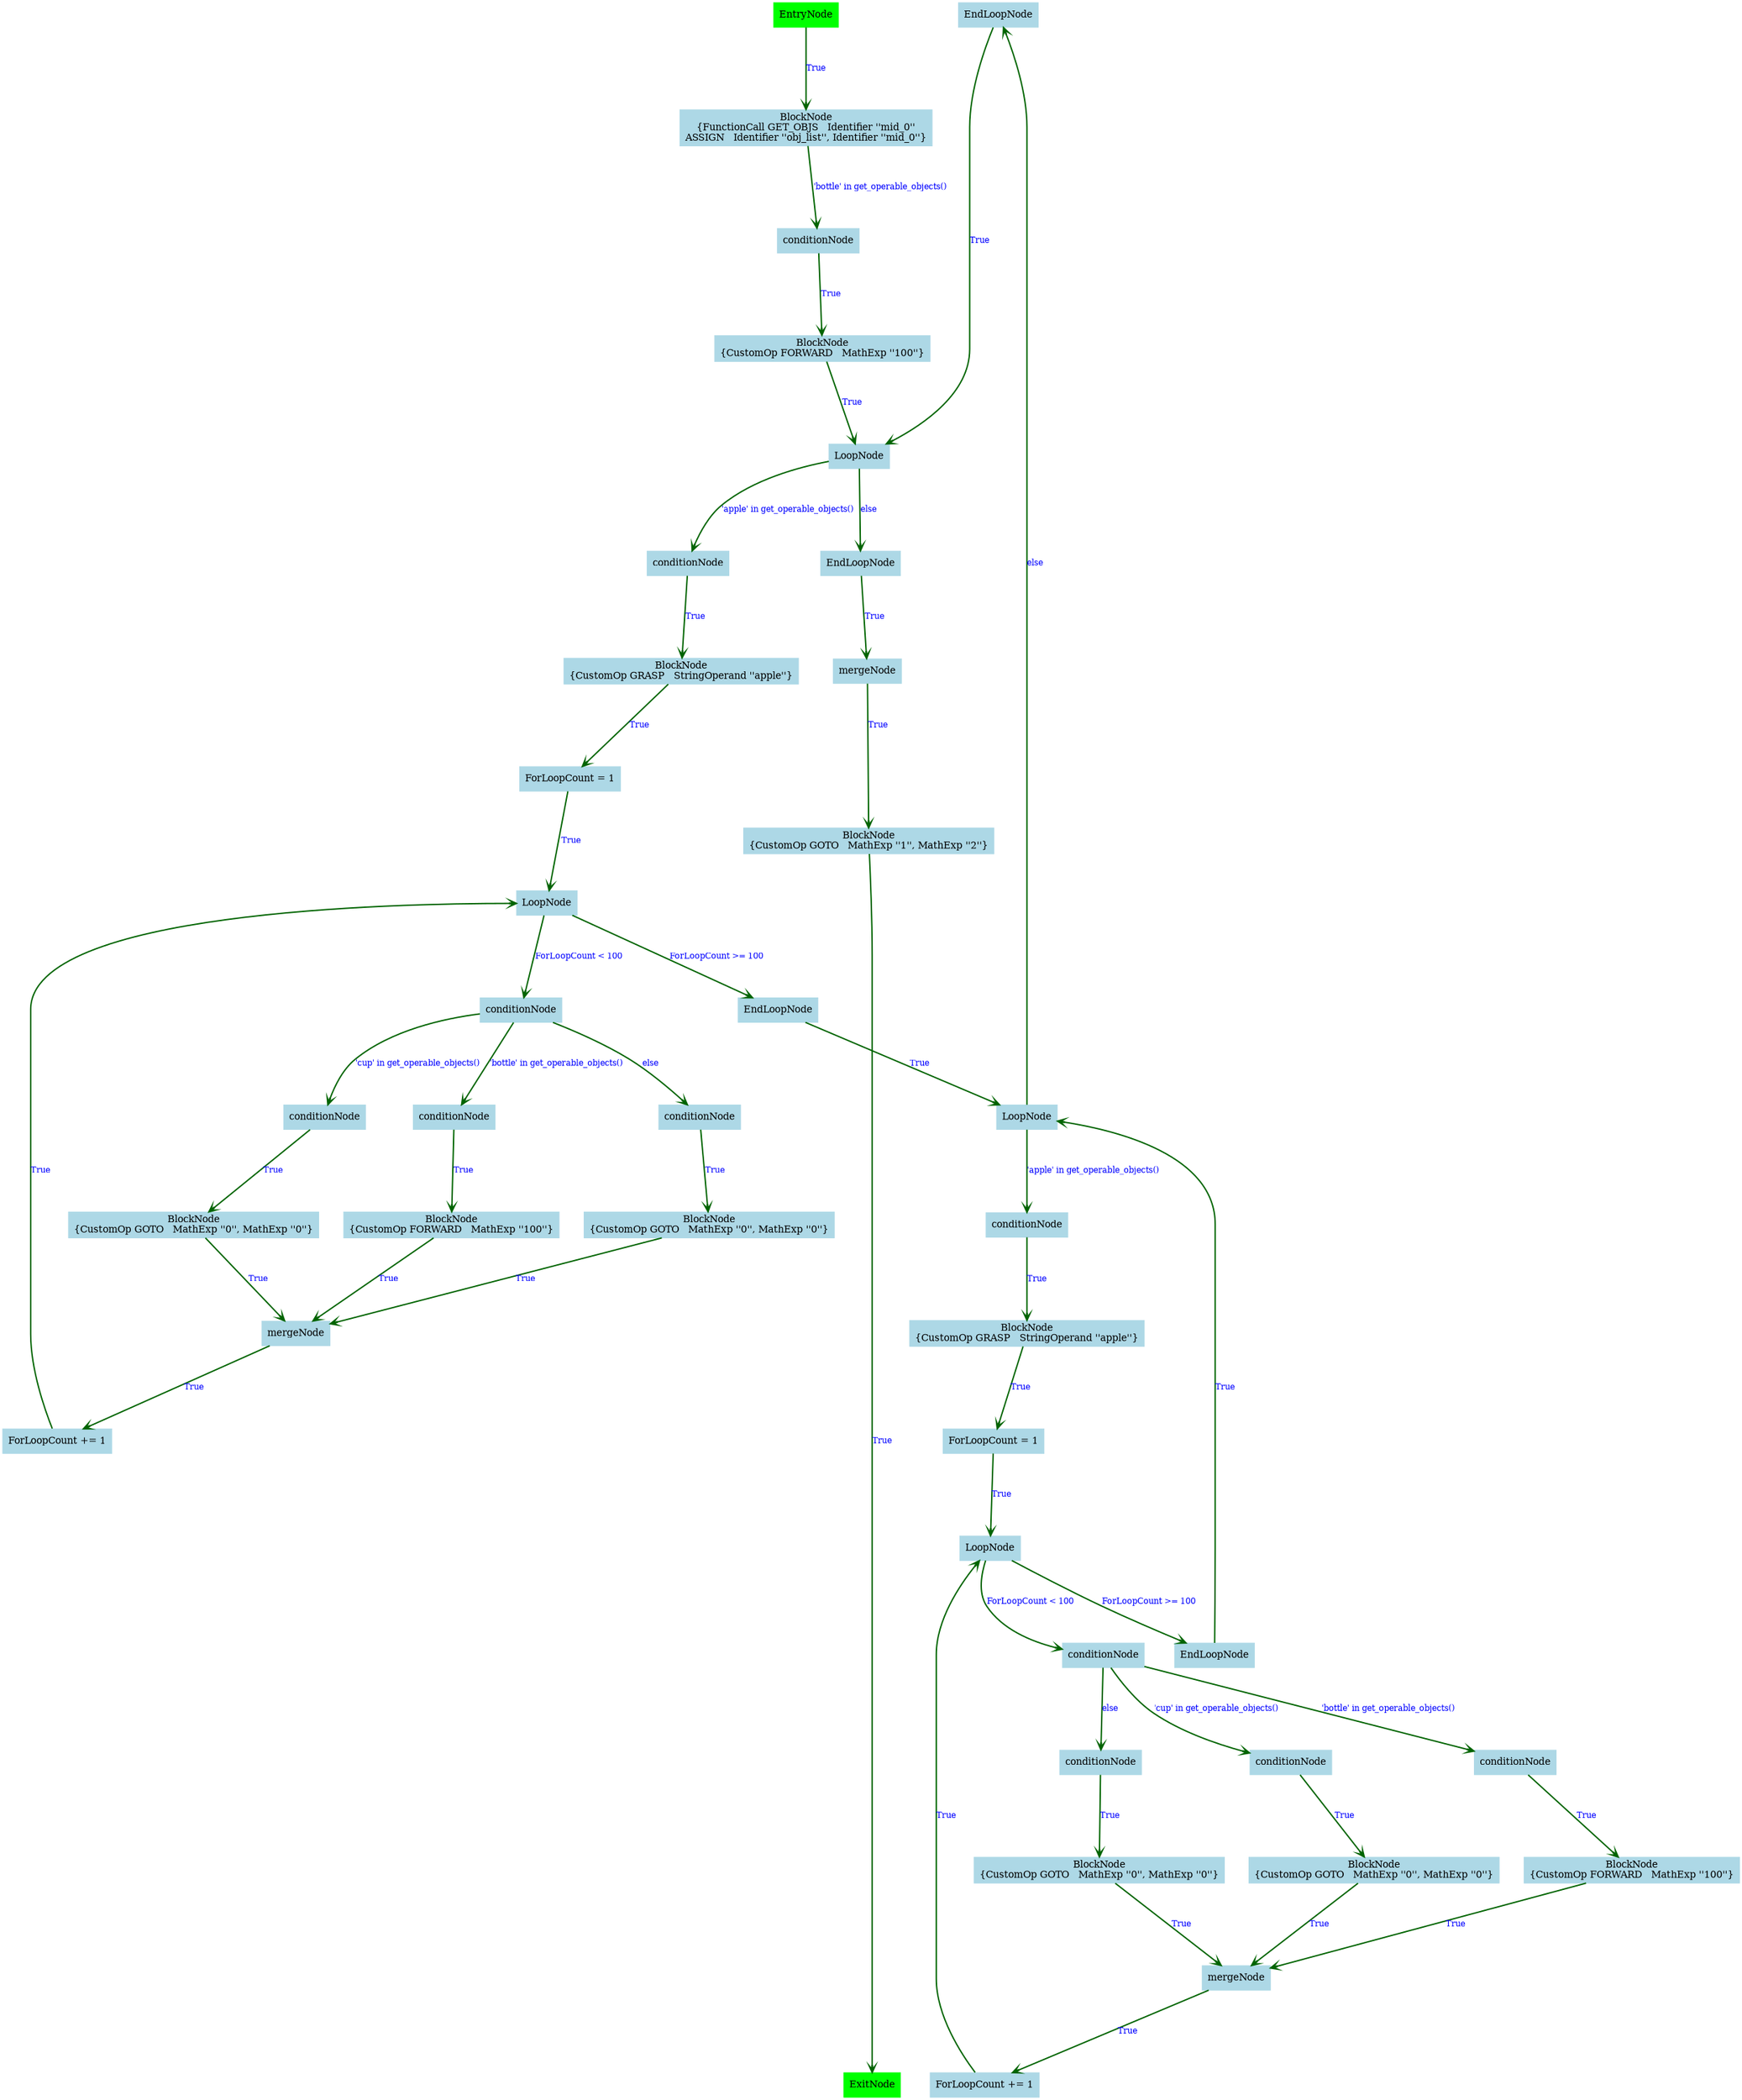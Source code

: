 digraph CFG {
  // 全局节点样式
  node [shape=box, style=filled, color=lightblue, fontcolor=black];
  // 全局边样式
  edge [color=darkgreen, penwidth=2.0, fontcolor=blue, fontsize=12, arrowhead=vee];
  ranksep=1.5;
  nodesep=0.5;
  size="20,20";
  dpi=1024;
  node_1151593579 [label="EndLoopNode"];
  node_282828951 [label="BlockNode
{CustomOp FORWARD   MathExp ''100''}"];
  node_811760110 [label="BlockNode
{CustomOp GOTO   MathExp ''0'', MathExp ''0''}"];
  node_838411509 [label="conditionNode"];
  node_1514160588 [label="EndLoopNode"];
  node_668210649 [label="LoopNode"];
  node_1884122755 [label="LoopNode"];
  node_497359413 [label="EndLoopNode"];
  node_266437232 [label="BlockNode
{CustomOp FORWARD   MathExp ''100''}"];
  node_1843289228 [label="conditionNode"];
  node_897074030 [label="BlockNode
{CustomOp GRASP   StringOperand ''apple''}"];
  node_673068808 [label="BlockNode
{CustomOp GOTO   MathExp ''0'', MathExp ''0''}"];
  node_1381128261 [label="BlockNode
{CustomOp GOTO   MathExp ''0'', MathExp ''0''}"];
  node_929776179 [label="ForLoopCount = 1"];
  node_156545103 [label="conditionNode"];
  node_614685048 [label="ForLoopCount += 1"];
  node_1291113768 [label="conditionNode"];
  node_1739876329 [label="LoopNode"];
  node_246550802 [label="conditionNode"];
  node_1608230649 [label="conditionNode"];
  node_1896294051 [label="BlockNode
{CustomOp FORWARD   MathExp ''100''}"];
  node_1209669119 [label="conditionNode"];
  node_832279283 [label="EndLoopNode"];
  node_1267032364 [label="EntryNode", color=green, fontcolor=black];
  node_1375995437 [label="BlockNode
{CustomOp GRASP   StringOperand ''apple''}"];
  node_615634843 [label="conditionNode"];
  node_661672156 [label="ExitNode", color=green, fontcolor=black];
  node_520232556 [label="mergeNode"];
  node_1640639994 [label="mergeNode"];
  node_1418385211 [label="BlockNode
{CustomOp GOTO   MathExp ''0'', MathExp ''0''}"];
  node_388043093 [label="conditionNode"];
  node_641853239 [label="mergeNode"];
  node_1543974463 [label="conditionNode"];
  node_323326911 [label="BlockNode
{CustomOp GOTO   MathExp ''1'', MathExp ''2''}"];
  node_1920387277 [label="BlockNode
{FunctionCall GET_OBJS   Identifier ''mid_0''
ASSIGN   Identifier ''obj_list'', Identifier ''mid_0''}"];
  node_1160003871 [label="conditionNode"];
  node_1561408618 [label="LoopNode"];
  node_1256728724 [label="ForLoopCount += 1"];
  node_1859039536 [label="ForLoopCount = 1"];
  {rank=min; node_1267032364 }
  {rank=max; node_661672156 }
  node_897074030 -> node_1859039536 [label="True"];
  node_1884122755 -> node_1514160588 [label="else"];
  node_1256728724 -> node_1561408618 [label="True"];
  node_246550802 -> node_897074030 [label="True"];
  node_520232556 -> node_1256728724 [label="True"];
  node_1375995437 -> node_929776179 [label="True"];
  node_1151593579 -> node_1884122755 [label="True"];
  node_282828951 -> node_1884122755 [label="True"];
  node_1543974463 -> node_156545103 [label="'bottle' in get_operable_objects()"];
  node_929776179 -> node_1561408618 [label="True"];
  node_1843289228 -> node_1381128261 [label="True"];
  node_266437232 -> node_520232556 [label="True"];
  node_1160003871 -> node_282828951 [label="True"];
  node_388043093 -> node_1608230649 [label="'bottle' in get_operable_objects()"];
  node_156545103 -> node_1896294051 [label="True"];
  node_832279283 -> node_668210649 [label="True"];
  node_1884122755 -> node_246550802 [label="'apple' in get_operable_objects()"];
  node_668210649 -> node_1151593579 [label="else"];
  node_1418385211 -> node_641853239 [label="True"];
  node_1920387277 -> node_1160003871 [label="'bottle' in get_operable_objects()"];
  node_1608230649 -> node_266437232 [label="True"];
  node_1859039536 -> node_1739876329 [label="True"];
  node_1640639994 -> node_323326911 [label="True"];
  node_1561408618 -> node_497359413 [label="ForLoopCount >= 100"];
  node_497359413 -> node_668210649 [label="True"];
  node_1896294051 -> node_641853239 [label="True"];
  node_1543974463 -> node_1209669119 [label="'cup' in get_operable_objects()"];
  node_1209669119 -> node_811760110 [label="True"];
  node_1543974463 -> node_1291113768 [label="else"];
  node_615634843 -> node_673068808 [label="True"];
  node_388043093 -> node_615634843 [label="else"];
  node_1514160588 -> node_1640639994 [label="True"];
  node_811760110 -> node_641853239 [label="True"];
  node_1739876329 -> node_832279283 [label="ForLoopCount >= 100"];
  node_1561408618 -> node_388043093 [label="ForLoopCount < 100"];
  node_388043093 -> node_1843289228 [label="'cup' in get_operable_objects()"];
  node_1739876329 -> node_1543974463 [label="ForLoopCount < 100"];
  node_1381128261 -> node_520232556 [label="True"];
  node_1291113768 -> node_1418385211 [label="True"];
  node_673068808 -> node_520232556 [label="True"];
  node_641853239 -> node_614685048 [label="True"];
  node_614685048 -> node_1739876329 [label="True"];
  node_323326911 -> node_661672156 [label="True"];
  node_1267032364 -> node_1920387277 [label="True"];
  node_838411509 -> node_1375995437 [label="True"];
  node_668210649 -> node_838411509 [label="'apple' in get_operable_objects()"];
}